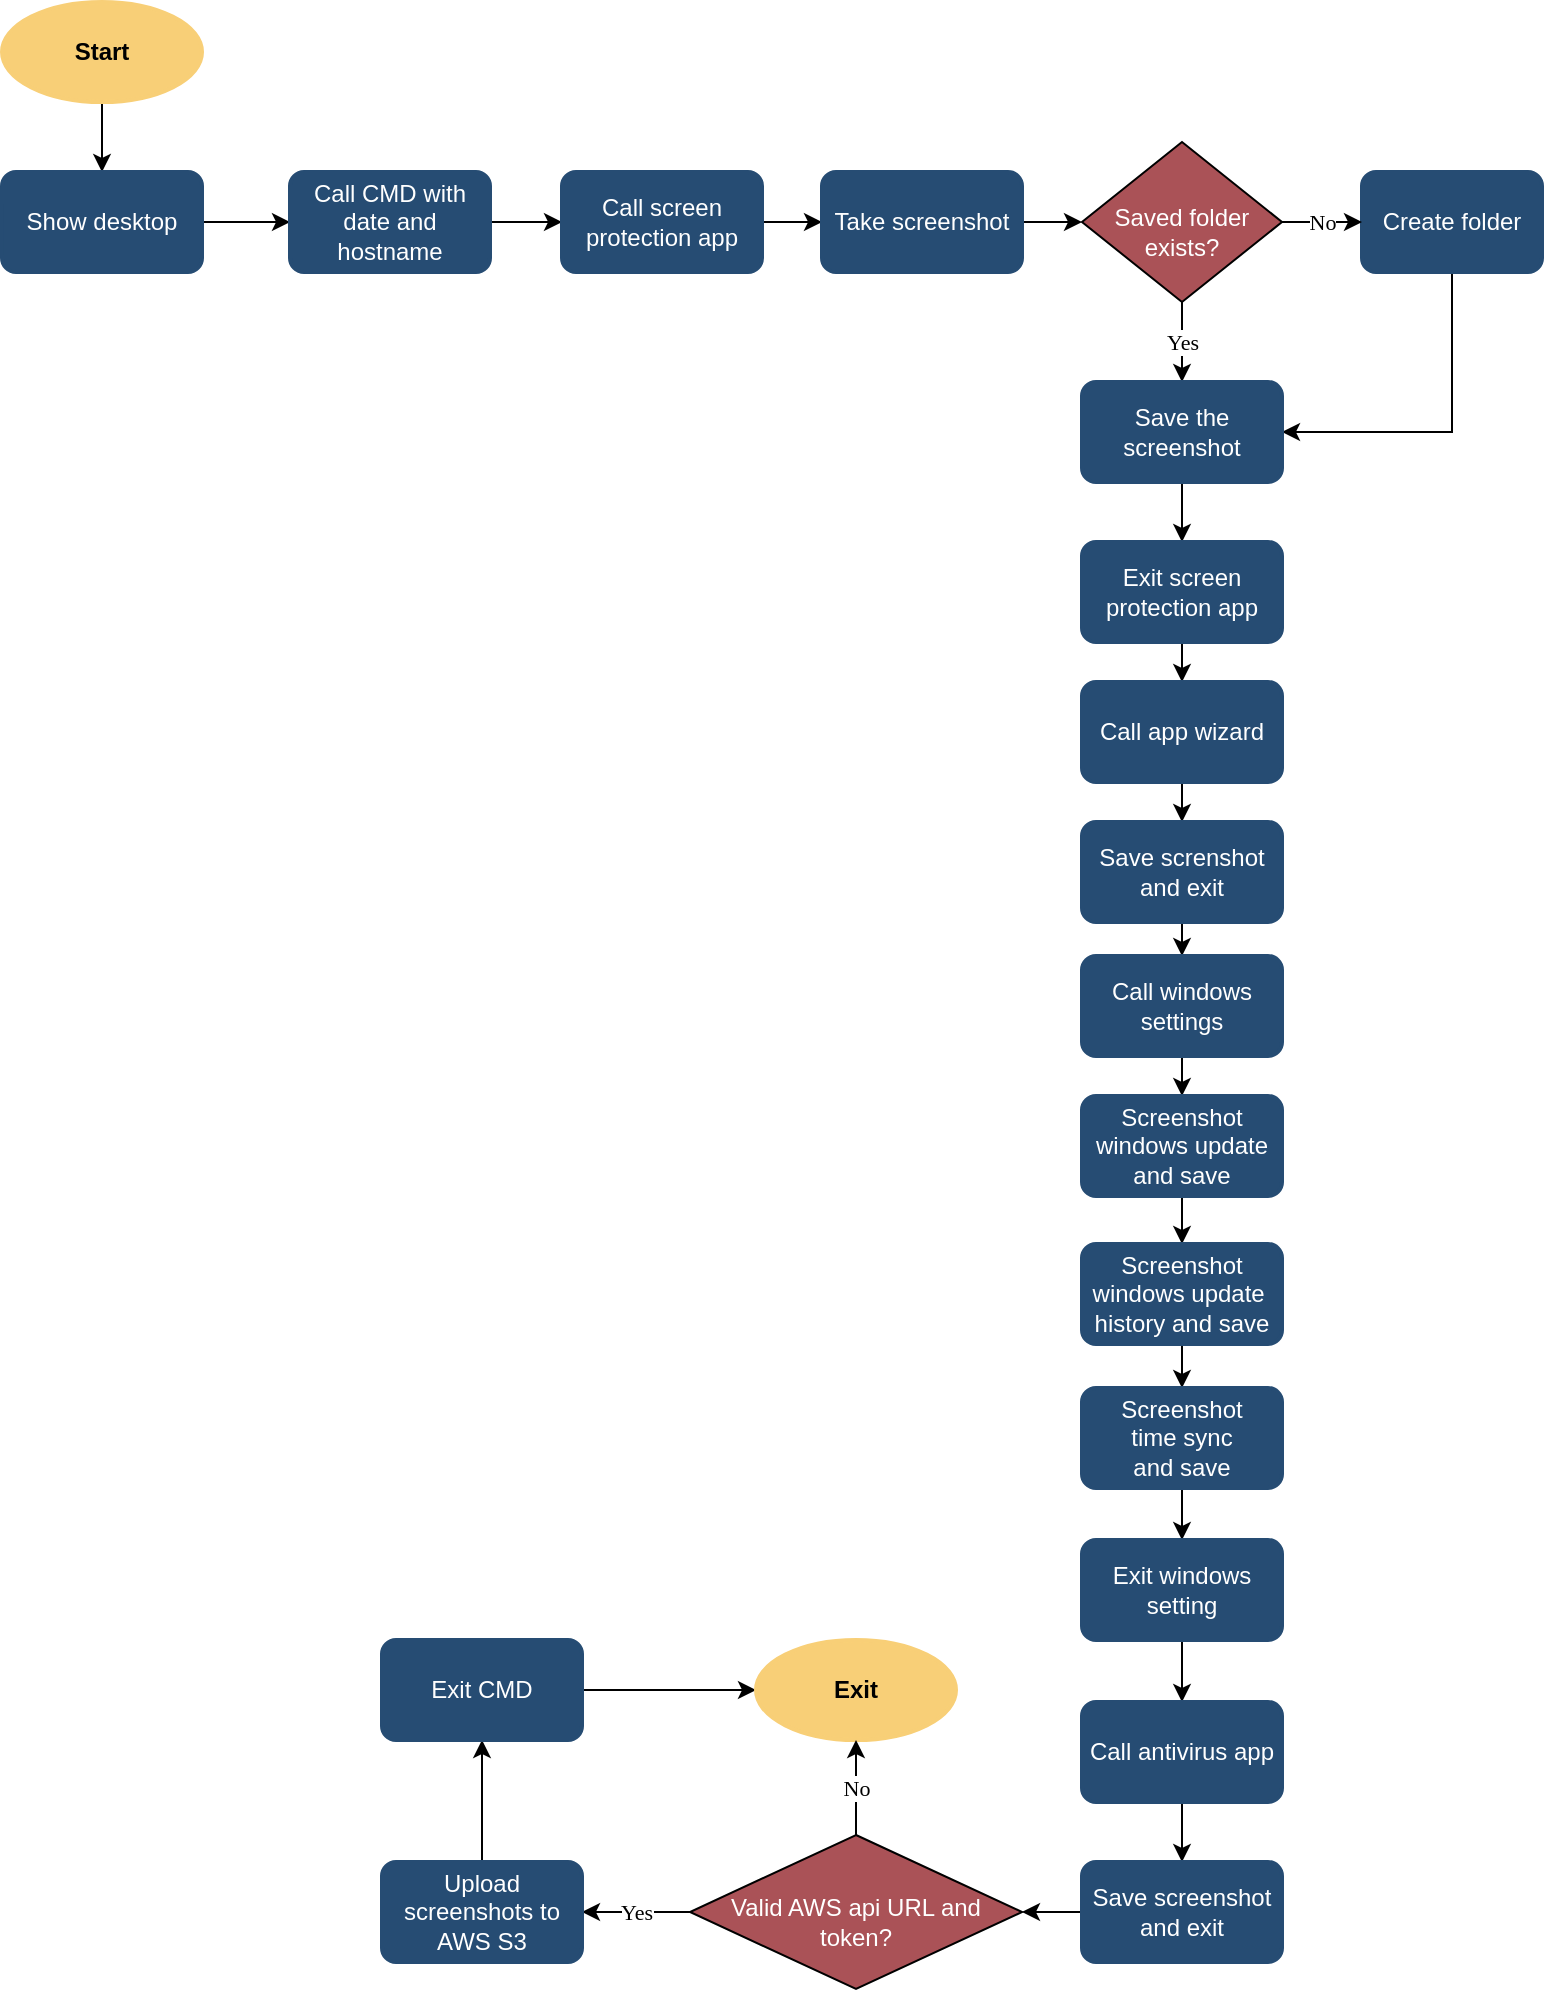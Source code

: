 <mxfile version="20.1.3" type="device"><diagram id="C5RBs43oDa-KdzZeNtuy" name="Page-1"><mxGraphModel dx="3645" dy="2140" grid="1" gridSize="10" guides="1" tooltips="1" connect="1" arrows="1" fold="1" page="1" pageScale="1" pageWidth="827" pageHeight="1169" math="0" shadow="0"><root><mxCell id="WIyWlLk6GJQsqaUBKTNV-0"/><mxCell id="WIyWlLk6GJQsqaUBKTNV-1" parent="WIyWlLk6GJQsqaUBKTNV-0"/><mxCell id="WIyWlLk6GJQsqaUBKTNV-10" value="&lt;br&gt;&lt;font color=&quot;#ffffff&quot;&gt;Saved folder exists?&lt;/font&gt;" style="rhombus;whiteSpace=wrap;html=1;shadow=0;fontFamily=Helvetica;fontSize=12;align=center;strokeWidth=1;spacing=6;spacingTop=-4;fillColor=#AA5257;" parent="WIyWlLk6GJQsqaUBKTNV-1" vertex="1"><mxGeometry x="590" y="140" width="100" height="80" as="geometry"/></mxCell><mxCell id="e4HeXM-U5URAnxMPGeMt-17" style="edgeStyle=orthogonalEdgeStyle;rounded=0;sketch=0;orthogonalLoop=1;jettySize=auto;html=1;exitX=0.5;exitY=1;exitDx=0;exitDy=0;exitPerimeter=0;entryX=0.5;entryY=0;entryDx=0;entryDy=0;shadow=0;" edge="1" parent="WIyWlLk6GJQsqaUBKTNV-1" source="e4HeXM-U5URAnxMPGeMt-0" target="e4HeXM-U5URAnxMPGeMt-26"><mxGeometry relative="1" as="geometry"><mxPoint x="100" y="150" as="targetPoint"/></mxGeometry></mxCell><mxCell id="e4HeXM-U5URAnxMPGeMt-0" value="&lt;b&gt;&lt;font color=&quot;#000000&quot;&gt;Start&lt;/font&gt;&lt;/b&gt;" style="strokeWidth=2;html=1;shape=mxgraph.flowchart.start_1;whiteSpace=wrap;fillColor=#F8CF77;strokeColor=#F8CF77;fontColor=#FFFFFF;" vertex="1" parent="WIyWlLk6GJQsqaUBKTNV-1"><mxGeometry x="50" y="70" width="100" height="50" as="geometry"/></mxCell><mxCell id="e4HeXM-U5URAnxMPGeMt-18" style="edgeStyle=orthogonalEdgeStyle;rounded=0;sketch=0;orthogonalLoop=1;jettySize=auto;html=1;shadow=0;exitX=1;exitY=0.5;exitDx=0;exitDy=0;" edge="1" parent="WIyWlLk6GJQsqaUBKTNV-1" source="e4HeXM-U5URAnxMPGeMt-26" target="e4HeXM-U5URAnxMPGeMt-28"><mxGeometry relative="1" as="geometry"><mxPoint x="160" y="180.0" as="sourcePoint"/><mxPoint x="190" y="180" as="targetPoint"/></mxGeometry></mxCell><mxCell id="e4HeXM-U5URAnxMPGeMt-19" style="edgeStyle=orthogonalEdgeStyle;rounded=0;sketch=0;orthogonalLoop=1;jettySize=auto;html=1;shadow=0;exitX=1;exitY=0.5;exitDx=0;exitDy=0;entryX=0;entryY=0.5;entryDx=0;entryDy=0;" edge="1" parent="WIyWlLk6GJQsqaUBKTNV-1" source="e4HeXM-U5URAnxMPGeMt-28" target="e4HeXM-U5URAnxMPGeMt-29"><mxGeometry relative="1" as="geometry"><mxPoint x="310" y="180.034" as="sourcePoint"/><mxPoint x="340" y="180.034" as="targetPoint"/></mxGeometry></mxCell><mxCell id="e4HeXM-U5URAnxMPGeMt-14" style="edgeStyle=orthogonalEdgeStyle;rounded=0;orthogonalLoop=1;jettySize=auto;html=1;exitX=1;exitY=0.5;exitDx=0;exitDy=0;entryX=0;entryY=0.5;entryDx=0;entryDy=0;" edge="1" parent="WIyWlLk6GJQsqaUBKTNV-1" source="e4HeXM-U5URAnxMPGeMt-29" target="e4HeXM-U5URAnxMPGeMt-31"><mxGeometry relative="1" as="geometry"><mxPoint x="460" y="180" as="sourcePoint"/><mxPoint x="490" y="180" as="targetPoint"/></mxGeometry></mxCell><mxCell id="e4HeXM-U5URAnxMPGeMt-20" style="edgeStyle=orthogonalEdgeStyle;rounded=0;sketch=0;orthogonalLoop=1;jettySize=auto;html=1;exitX=1;exitY=0.5;exitDx=0;exitDy=0;entryX=0;entryY=0.5;entryDx=0;entryDy=0;shadow=0;" edge="1" parent="WIyWlLk6GJQsqaUBKTNV-1" source="e4HeXM-U5URAnxMPGeMt-31" target="WIyWlLk6GJQsqaUBKTNV-10"><mxGeometry relative="1" as="geometry"><mxPoint x="570" y="210" as="sourcePoint"/></mxGeometry></mxCell><mxCell id="e4HeXM-U5URAnxMPGeMt-26" value="Show desktop" style="rounded=1;whiteSpace=wrap;html=1;absoluteArcSize=1;arcSize=14;strokeWidth=2;fillColor=#264C73;strokeColor=#264C73;fontColor=#FFFFFF;" vertex="1" parent="WIyWlLk6GJQsqaUBKTNV-1"><mxGeometry x="50" y="155" width="100" height="50" as="geometry"/></mxCell><mxCell id="e4HeXM-U5URAnxMPGeMt-28" value="Call CMD with&lt;br&gt;date and hostname" style="rounded=1;whiteSpace=wrap;html=1;absoluteArcSize=1;arcSize=14;strokeWidth=2;fillColor=#264C73;strokeColor=#264C73;fontColor=#FFFFFF;" vertex="1" parent="WIyWlLk6GJQsqaUBKTNV-1"><mxGeometry x="194" y="155" width="100" height="50" as="geometry"/></mxCell><mxCell id="e4HeXM-U5URAnxMPGeMt-29" value="Call screen protection app" style="rounded=1;whiteSpace=wrap;html=1;absoluteArcSize=1;arcSize=14;strokeWidth=2;fillColor=#264C73;strokeColor=#264C73;fontColor=#FFFFFF;" vertex="1" parent="WIyWlLk6GJQsqaUBKTNV-1"><mxGeometry x="330" y="155" width="100" height="50" as="geometry"/></mxCell><mxCell id="e4HeXM-U5URAnxMPGeMt-31" value="Take screenshot" style="rounded=1;whiteSpace=wrap;html=1;absoluteArcSize=1;arcSize=14;strokeWidth=2;fillColor=#264C73;strokeColor=#264C73;fontColor=#FFFFFF;" vertex="1" parent="WIyWlLk6GJQsqaUBKTNV-1"><mxGeometry x="460" y="155" width="100" height="50" as="geometry"/></mxCell><mxCell id="e4HeXM-U5URAnxMPGeMt-58" style="edgeStyle=elbowEdgeStyle;rounded=0;sketch=0;orthogonalLoop=1;jettySize=auto;html=1;shadow=0;fontFamily=Times New Roman;entryX=1;entryY=0.5;entryDx=0;entryDy=0;exitX=0.5;exitY=1;exitDx=0;exitDy=0;" edge="1" parent="WIyWlLk6GJQsqaUBKTNV-1" source="e4HeXM-U5URAnxMPGeMt-35" target="e4HeXM-U5URAnxMPGeMt-48"><mxGeometry relative="1" as="geometry"><mxPoint x="740" y="430" as="targetPoint"/><mxPoint x="830" y="270" as="sourcePoint"/><Array as="points"><mxPoint x="775" y="240"/></Array></mxGeometry></mxCell><mxCell id="e4HeXM-U5URAnxMPGeMt-35" value="Create folder" style="rounded=1;whiteSpace=wrap;html=1;absoluteArcSize=1;arcSize=14;strokeWidth=2;fillColor=#264C73;strokeColor=#264C73;fontColor=#FFFFFF;" vertex="1" parent="WIyWlLk6GJQsqaUBKTNV-1"><mxGeometry x="730" y="155" width="90" height="50" as="geometry"/></mxCell><mxCell id="e4HeXM-U5URAnxMPGeMt-43" value="" style="endArrow=classic;html=1;rounded=0;shadow=0;sketch=0;fontFamily=Times New Roman;labelPosition=center;verticalLabelPosition=middle;align=center;verticalAlign=middle;entryX=0;entryY=0.5;entryDx=0;entryDy=0;exitX=1;exitY=0.5;exitDx=0;exitDy=0;" edge="1" parent="WIyWlLk6GJQsqaUBKTNV-1" source="WIyWlLk6GJQsqaUBKTNV-10" target="e4HeXM-U5URAnxMPGeMt-35"><mxGeometry relative="1" as="geometry"><mxPoint x="590" y="220" as="sourcePoint"/><mxPoint x="320" y="340" as="targetPoint"/><Array as="points"><mxPoint x="730" y="180"/></Array></mxGeometry></mxCell><mxCell id="e4HeXM-U5URAnxMPGeMt-44" value="No" style="edgeLabel;resizable=0;html=1;align=center;verticalAlign=middle;fontFamily=Times New Roman;" connectable="0" vertex="1" parent="e4HeXM-U5URAnxMPGeMt-43"><mxGeometry relative="1" as="geometry"/></mxCell><mxCell id="e4HeXM-U5URAnxMPGeMt-46" value="" style="endArrow=classic;html=1;rounded=0;shadow=0;sketch=0;fontFamily=Times New Roman;labelPosition=center;verticalLabelPosition=middle;align=center;verticalAlign=middle;exitX=0.5;exitY=1;exitDx=0;exitDy=0;entryX=0.5;entryY=0;entryDx=0;entryDy=0;" edge="1" parent="WIyWlLk6GJQsqaUBKTNV-1" source="WIyWlLk6GJQsqaUBKTNV-10" target="e4HeXM-U5URAnxMPGeMt-48"><mxGeometry relative="1" as="geometry"><mxPoint x="521" y="290" as="sourcePoint"/><mxPoint x="561" y="370" as="targetPoint"/></mxGeometry></mxCell><mxCell id="e4HeXM-U5URAnxMPGeMt-47" value="Yes" style="edgeLabel;resizable=0;html=1;align=center;verticalAlign=middle;fontFamily=Times New Roman;" connectable="0" vertex="1" parent="e4HeXM-U5URAnxMPGeMt-46"><mxGeometry relative="1" as="geometry"/></mxCell><mxCell id="e4HeXM-U5URAnxMPGeMt-55" style="edgeStyle=orthogonalEdgeStyle;rounded=0;sketch=0;orthogonalLoop=1;jettySize=auto;html=1;entryX=0.5;entryY=0;entryDx=0;entryDy=0;shadow=0;fontFamily=Times New Roman;" edge="1" parent="WIyWlLk6GJQsqaUBKTNV-1" source="e4HeXM-U5URAnxMPGeMt-48" target="e4HeXM-U5URAnxMPGeMt-54"><mxGeometry relative="1" as="geometry"/></mxCell><mxCell id="e4HeXM-U5URAnxMPGeMt-48" value="Save the screenshot" style="rounded=1;whiteSpace=wrap;html=1;absoluteArcSize=1;arcSize=14;strokeWidth=2;fillColor=#264C73;strokeColor=#264C73;fontColor=#FFFFFF;" vertex="1" parent="WIyWlLk6GJQsqaUBKTNV-1"><mxGeometry x="590" y="260" width="100" height="50" as="geometry"/></mxCell><mxCell id="e4HeXM-U5URAnxMPGeMt-61" style="edgeStyle=elbowEdgeStyle;rounded=0;sketch=0;orthogonalLoop=1;jettySize=auto;html=1;entryX=0.5;entryY=0;entryDx=0;entryDy=0;shadow=0;fontFamily=Times New Roman;" edge="1" parent="WIyWlLk6GJQsqaUBKTNV-1" source="e4HeXM-U5URAnxMPGeMt-54" target="e4HeXM-U5URAnxMPGeMt-60"><mxGeometry relative="1" as="geometry"/></mxCell><mxCell id="e4HeXM-U5URAnxMPGeMt-54" value="Exit screen protection app" style="rounded=1;whiteSpace=wrap;html=1;absoluteArcSize=1;arcSize=14;strokeWidth=2;fillColor=#264C73;strokeColor=#264C73;fontColor=#FFFFFF;" vertex="1" parent="WIyWlLk6GJQsqaUBKTNV-1"><mxGeometry x="590" y="340" width="100" height="50" as="geometry"/></mxCell><mxCell id="e4HeXM-U5URAnxMPGeMt-63" style="edgeStyle=elbowEdgeStyle;rounded=0;sketch=0;orthogonalLoop=1;jettySize=auto;html=1;entryX=0.5;entryY=0;entryDx=0;entryDy=0;shadow=0;fontFamily=Times New Roman;" edge="1" parent="WIyWlLk6GJQsqaUBKTNV-1" source="e4HeXM-U5URAnxMPGeMt-60" target="e4HeXM-U5URAnxMPGeMt-62"><mxGeometry relative="1" as="geometry"/></mxCell><mxCell id="e4HeXM-U5URAnxMPGeMt-60" value="Call app wizard" style="rounded=1;whiteSpace=wrap;html=1;absoluteArcSize=1;arcSize=14;strokeWidth=2;fillColor=#264C73;strokeColor=#264C73;fontColor=#FFFFFF;" vertex="1" parent="WIyWlLk6GJQsqaUBKTNV-1"><mxGeometry x="590" y="410" width="100" height="50" as="geometry"/></mxCell><mxCell id="e4HeXM-U5URAnxMPGeMt-65" style="edgeStyle=elbowEdgeStyle;rounded=0;sketch=0;orthogonalLoop=1;jettySize=auto;html=1;entryX=0.5;entryY=0;entryDx=0;entryDy=0;shadow=0;fontFamily=Times New Roman;" edge="1" parent="WIyWlLk6GJQsqaUBKTNV-1" source="e4HeXM-U5URAnxMPGeMt-62" target="e4HeXM-U5URAnxMPGeMt-66"><mxGeometry relative="1" as="geometry"><mxPoint x="640" y="560" as="targetPoint"/></mxGeometry></mxCell><mxCell id="e4HeXM-U5URAnxMPGeMt-62" value="Save screnshot and exit" style="rounded=1;whiteSpace=wrap;html=1;absoluteArcSize=1;arcSize=14;strokeWidth=2;fillColor=#264C73;strokeColor=#264C73;fontColor=#FFFFFF;" vertex="1" parent="WIyWlLk6GJQsqaUBKTNV-1"><mxGeometry x="590" y="480" width="100" height="50" as="geometry"/></mxCell><mxCell id="e4HeXM-U5URAnxMPGeMt-71" style="edgeStyle=elbowEdgeStyle;rounded=0;sketch=0;orthogonalLoop=1;jettySize=auto;html=1;entryX=0.5;entryY=0;entryDx=0;entryDy=0;shadow=0;fontFamily=Times New Roman;" edge="1" parent="WIyWlLk6GJQsqaUBKTNV-1" source="e4HeXM-U5URAnxMPGeMt-66" target="e4HeXM-U5URAnxMPGeMt-67"><mxGeometry relative="1" as="geometry"/></mxCell><mxCell id="e4HeXM-U5URAnxMPGeMt-66" value="Call windows settings" style="rounded=1;whiteSpace=wrap;html=1;absoluteArcSize=1;arcSize=14;strokeWidth=2;fillColor=#264C73;strokeColor=#264C73;fontColor=#FFFFFF;" vertex="1" parent="WIyWlLk6GJQsqaUBKTNV-1"><mxGeometry x="590" y="547" width="100" height="50" as="geometry"/></mxCell><mxCell id="e4HeXM-U5URAnxMPGeMt-74" style="edgeStyle=elbowEdgeStyle;rounded=0;sketch=0;orthogonalLoop=1;jettySize=auto;html=1;entryX=0.5;entryY=0;entryDx=0;entryDy=0;shadow=0;fontFamily=Times New Roman;" edge="1" parent="WIyWlLk6GJQsqaUBKTNV-1" source="e4HeXM-U5URAnxMPGeMt-67" target="e4HeXM-U5URAnxMPGeMt-68"><mxGeometry relative="1" as="geometry"/></mxCell><mxCell id="e4HeXM-U5URAnxMPGeMt-67" value="Screenshot windows update and save" style="rounded=1;whiteSpace=wrap;html=1;absoluteArcSize=1;arcSize=14;strokeWidth=2;fillColor=#264C73;strokeColor=#264C73;fontColor=#FFFFFF;" vertex="1" parent="WIyWlLk6GJQsqaUBKTNV-1"><mxGeometry x="590" y="617" width="100" height="50" as="geometry"/></mxCell><mxCell id="e4HeXM-U5URAnxMPGeMt-75" style="edgeStyle=elbowEdgeStyle;rounded=0;sketch=0;orthogonalLoop=1;jettySize=auto;html=1;entryX=0.5;entryY=0;entryDx=0;entryDy=0;shadow=0;fontFamily=Times New Roman;" edge="1" parent="WIyWlLk6GJQsqaUBKTNV-1" source="e4HeXM-U5URAnxMPGeMt-68" target="e4HeXM-U5URAnxMPGeMt-69"><mxGeometry relative="1" as="geometry"/></mxCell><mxCell id="e4HeXM-U5URAnxMPGeMt-68" value="Screenshot windows update&amp;nbsp; history and save" style="rounded=1;whiteSpace=wrap;html=1;absoluteArcSize=1;arcSize=14;strokeWidth=2;fillColor=#264C73;strokeColor=#264C73;fontColor=#FFFFFF;" vertex="1" parent="WIyWlLk6GJQsqaUBKTNV-1"><mxGeometry x="590" y="691" width="100" height="50" as="geometry"/></mxCell><mxCell id="e4HeXM-U5URAnxMPGeMt-77" style="edgeStyle=elbowEdgeStyle;rounded=0;sketch=0;orthogonalLoop=1;jettySize=auto;html=1;entryX=0.5;entryY=0;entryDx=0;entryDy=0;shadow=0;fontFamily=Times New Roman;" edge="1" parent="WIyWlLk6GJQsqaUBKTNV-1" source="e4HeXM-U5URAnxMPGeMt-69" target="e4HeXM-U5URAnxMPGeMt-76"><mxGeometry relative="1" as="geometry"/></mxCell><mxCell id="e4HeXM-U5URAnxMPGeMt-69" value="Screenshot &lt;br&gt;time sync &lt;br&gt;and save" style="rounded=1;whiteSpace=wrap;html=1;absoluteArcSize=1;arcSize=14;strokeWidth=2;fillColor=#264C73;strokeColor=#264C73;fontColor=#FFFFFF;" vertex="1" parent="WIyWlLk6GJQsqaUBKTNV-1"><mxGeometry x="590" y="763" width="100" height="50" as="geometry"/></mxCell><mxCell id="e4HeXM-U5URAnxMPGeMt-79" style="edgeStyle=elbowEdgeStyle;rounded=0;sketch=0;orthogonalLoop=1;jettySize=auto;html=1;entryX=0.5;entryY=0;entryDx=0;entryDy=0;shadow=0;fontFamily=Times New Roman;" edge="1" parent="WIyWlLk6GJQsqaUBKTNV-1" source="e4HeXM-U5URAnxMPGeMt-76" target="e4HeXM-U5URAnxMPGeMt-78"><mxGeometry relative="1" as="geometry"/></mxCell><mxCell id="e4HeXM-U5URAnxMPGeMt-76" value="Exit windows setting" style="rounded=1;whiteSpace=wrap;html=1;absoluteArcSize=1;arcSize=14;strokeWidth=2;fillColor=#264C73;strokeColor=#264C73;fontColor=#FFFFFF;" vertex="1" parent="WIyWlLk6GJQsqaUBKTNV-1"><mxGeometry x="590" y="839" width="100" height="50" as="geometry"/></mxCell><mxCell id="e4HeXM-U5URAnxMPGeMt-81" style="edgeStyle=elbowEdgeStyle;rounded=0;sketch=0;orthogonalLoop=1;jettySize=auto;html=1;entryX=0.5;entryY=0;entryDx=0;entryDy=0;shadow=0;fontFamily=Times New Roman;" edge="1" parent="WIyWlLk6GJQsqaUBKTNV-1" source="e4HeXM-U5URAnxMPGeMt-78" target="e4HeXM-U5URAnxMPGeMt-80"><mxGeometry relative="1" as="geometry"/></mxCell><mxCell id="e4HeXM-U5URAnxMPGeMt-78" value="Call antivirus app" style="rounded=1;whiteSpace=wrap;html=1;absoluteArcSize=1;arcSize=14;strokeWidth=2;fillColor=#264C73;strokeColor=#264C73;fontColor=#FFFFFF;" vertex="1" parent="WIyWlLk6GJQsqaUBKTNV-1"><mxGeometry x="590" y="920" width="100" height="50" as="geometry"/></mxCell><mxCell id="e4HeXM-U5URAnxMPGeMt-98" style="edgeStyle=elbowEdgeStyle;rounded=0;sketch=0;orthogonalLoop=1;jettySize=auto;html=1;entryX=1;entryY=0.5;entryDx=0;entryDy=0;shadow=0;fontFamily=Times New Roman;" edge="1" parent="WIyWlLk6GJQsqaUBKTNV-1" source="e4HeXM-U5URAnxMPGeMt-80" target="e4HeXM-U5URAnxMPGeMt-82"><mxGeometry relative="1" as="geometry"/></mxCell><mxCell id="e4HeXM-U5URAnxMPGeMt-80" value="Save screenshot &lt;br&gt;and exit" style="rounded=1;whiteSpace=wrap;html=1;absoluteArcSize=1;arcSize=14;strokeWidth=2;fillColor=#264C73;strokeColor=#264C73;fontColor=#FFFFFF;" vertex="1" parent="WIyWlLk6GJQsqaUBKTNV-1"><mxGeometry x="590" y="1000" width="100" height="50" as="geometry"/></mxCell><mxCell id="e4HeXM-U5URAnxMPGeMt-82" value="&lt;br&gt;&lt;font color=&quot;#ffffff&quot;&gt;Valid AWS api URL and token?&lt;/font&gt;" style="rhombus;whiteSpace=wrap;html=1;shadow=0;fontFamily=Helvetica;fontSize=12;align=center;strokeWidth=1;spacing=6;spacingTop=-4;fillColor=#AA5257;" vertex="1" parent="WIyWlLk6GJQsqaUBKTNV-1"><mxGeometry x="394" y="986.5" width="166" height="77" as="geometry"/></mxCell><mxCell id="e4HeXM-U5URAnxMPGeMt-93" value="" style="endArrow=classic;html=1;rounded=0;shadow=0;sketch=0;fontFamily=Times New Roman;labelPosition=center;verticalLabelPosition=middle;align=center;verticalAlign=middle;exitX=0;exitY=0.5;exitDx=0;exitDy=0;entryX=1;entryY=0.5;entryDx=0;entryDy=0;" edge="1" parent="WIyWlLk6GJQsqaUBKTNV-1" source="e4HeXM-U5URAnxMPGeMt-82" target="e4HeXM-U5URAnxMPGeMt-99"><mxGeometry relative="1" as="geometry"><mxPoint x="390" y="1020" as="sourcePoint"/><mxPoint x="350" y="1020" as="targetPoint"/></mxGeometry></mxCell><mxCell id="e4HeXM-U5URAnxMPGeMt-94" value="Yes" style="edgeLabel;resizable=0;html=1;align=center;verticalAlign=middle;fontFamily=Times New Roman;" connectable="0" vertex="1" parent="e4HeXM-U5URAnxMPGeMt-93"><mxGeometry relative="1" as="geometry"/></mxCell><mxCell id="e4HeXM-U5URAnxMPGeMt-103" style="edgeStyle=elbowEdgeStyle;rounded=0;sketch=0;orthogonalLoop=1;jettySize=auto;html=1;entryX=0.5;entryY=1;entryDx=0;entryDy=0;shadow=0;fontFamily=Times New Roman;" edge="1" parent="WIyWlLk6GJQsqaUBKTNV-1" source="e4HeXM-U5URAnxMPGeMt-99" target="e4HeXM-U5URAnxMPGeMt-101"><mxGeometry relative="1" as="geometry"/></mxCell><mxCell id="e4HeXM-U5URAnxMPGeMt-99" value="Upload screenshots to AWS S3" style="rounded=1;whiteSpace=wrap;html=1;absoluteArcSize=1;arcSize=14;strokeWidth=2;fillColor=#264C73;strokeColor=#264C73;fontColor=#FFFFFF;" vertex="1" parent="WIyWlLk6GJQsqaUBKTNV-1"><mxGeometry x="240" y="1000" width="100" height="50" as="geometry"/></mxCell><mxCell id="e4HeXM-U5URAnxMPGeMt-104" style="edgeStyle=elbowEdgeStyle;rounded=0;sketch=0;orthogonalLoop=1;jettySize=auto;html=1;entryX=0;entryY=0.5;entryDx=0;entryDy=0;entryPerimeter=0;shadow=0;fontFamily=Times New Roman;" edge="1" parent="WIyWlLk6GJQsqaUBKTNV-1" source="e4HeXM-U5URAnxMPGeMt-101" target="e4HeXM-U5URAnxMPGeMt-102"><mxGeometry relative="1" as="geometry"/></mxCell><mxCell id="e4HeXM-U5URAnxMPGeMt-101" value="Exit CMD" style="rounded=1;whiteSpace=wrap;html=1;absoluteArcSize=1;arcSize=14;strokeWidth=2;fillColor=#264C73;strokeColor=#264C73;fontColor=#FFFFFF;" vertex="1" parent="WIyWlLk6GJQsqaUBKTNV-1"><mxGeometry x="240" y="889" width="100" height="50" as="geometry"/></mxCell><mxCell id="e4HeXM-U5URAnxMPGeMt-102" value="&lt;b&gt;Exit&lt;/b&gt;" style="strokeWidth=2;html=1;shape=mxgraph.flowchart.start_1;whiteSpace=wrap;fillColor=#F8CF77;strokeColor=#F8CF77;" vertex="1" parent="WIyWlLk6GJQsqaUBKTNV-1"><mxGeometry x="427" y="889" width="100" height="50" as="geometry"/></mxCell><mxCell id="e4HeXM-U5URAnxMPGeMt-105" value="" style="endArrow=classic;html=1;rounded=0;shadow=0;sketch=0;fontFamily=Times New Roman;labelPosition=center;verticalLabelPosition=middle;align=center;verticalAlign=middle;exitX=0.5;exitY=0;exitDx=0;exitDy=0;entryX=0.5;entryY=1;entryDx=0;entryDy=0;entryPerimeter=0;" edge="1" parent="WIyWlLk6GJQsqaUBKTNV-1" source="e4HeXM-U5URAnxMPGeMt-82" target="e4HeXM-U5URAnxMPGeMt-102"><mxGeometry relative="1" as="geometry"><mxPoint x="404" y="1035.0" as="sourcePoint"/><mxPoint x="350" y="1035.0" as="targetPoint"/></mxGeometry></mxCell><mxCell id="e4HeXM-U5URAnxMPGeMt-106" value="No" style="edgeLabel;resizable=0;html=1;align=center;verticalAlign=middle;fontFamily=Times New Roman;" connectable="0" vertex="1" parent="e4HeXM-U5URAnxMPGeMt-105"><mxGeometry relative="1" as="geometry"/></mxCell></root></mxGraphModel></diagram></mxfile>
